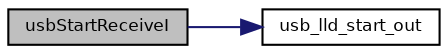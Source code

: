 digraph "usbStartReceiveI"
{
  bgcolor="transparent";
  edge [fontname="Helvetica",fontsize="8",labelfontname="Helvetica",labelfontsize="8"];
  node [fontname="Helvetica",fontsize="8",shape=record];
  rankdir="LR";
  Node59 [label="usbStartReceiveI",height=0.2,width=0.4,color="black", fillcolor="grey75", style="filled", fontcolor="black"];
  Node59 -> Node60 [color="midnightblue",fontsize="8",style="solid",fontname="Helvetica"];
  Node60 [label="usb_lld_start_out",height=0.2,width=0.4,color="black",URL="$group___u_s_b.html#ga9ef9040f705088dab583a31b544abb0f",tooltip="Starts a receive operation on an OUT endpoint. "];
}
